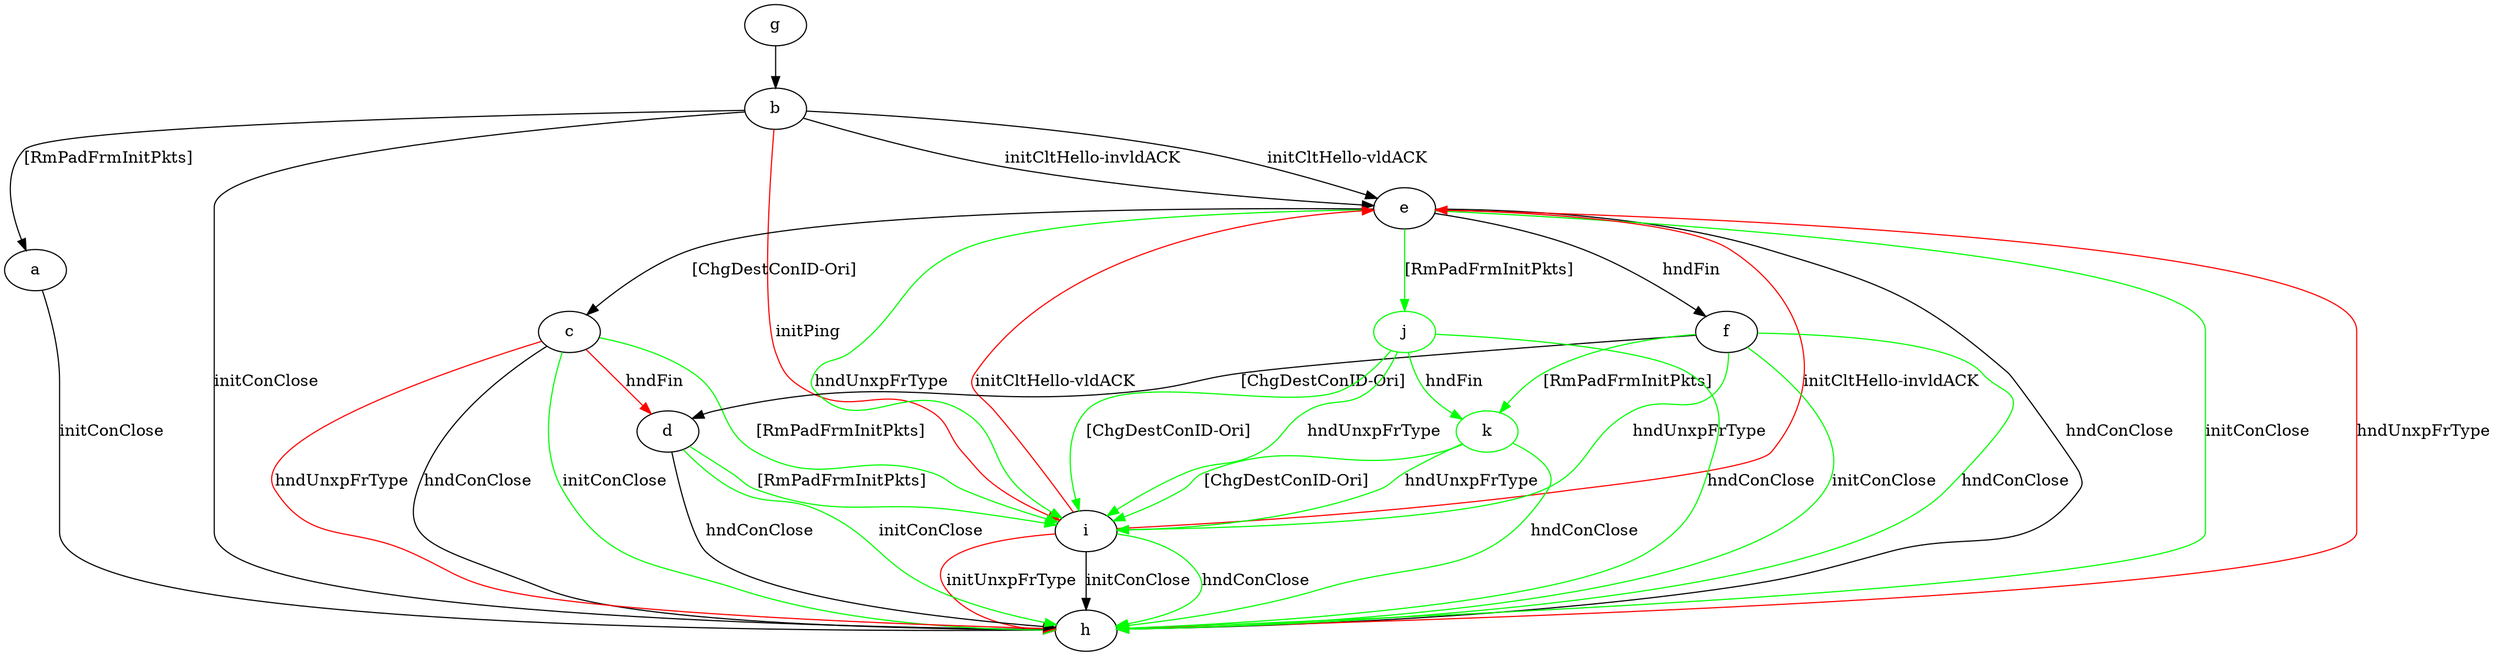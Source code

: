 digraph "" {
	a -> h	[key=0,
		label="initConClose "];
	b -> a	[key=0,
		label="[RmPadFrmInitPkts] "];
	b -> e	[key=0,
		label="initCltHello-vldACK "];
	b -> e	[key=1,
		label="initCltHello-invldACK "];
	b -> h	[key=0,
		label="initConClose "];
	b -> i	[key=0,
		color=red,
		label="initPing "];
	c -> d	[key=0,
		color=red,
		label="hndFin "];
	c -> h	[key=0,
		label="hndConClose "];
	c -> h	[key=1,
		color=green,
		label="initConClose "];
	c -> h	[key=2,
		color=red,
		label="hndUnxpFrType "];
	c -> i	[key=0,
		color=green,
		label="[RmPadFrmInitPkts] "];
	d -> h	[key=0,
		label="hndConClose "];
	d -> h	[key=1,
		color=green,
		label="initConClose "];
	d -> i	[key=0,
		color=green,
		label="[RmPadFrmInitPkts] "];
	e -> c	[key=0,
		label="[ChgDestConID-Ori] "];
	e -> f	[key=0,
		label="hndFin "];
	e -> h	[key=0,
		label="hndConClose "];
	e -> h	[key=1,
		color=green,
		label="initConClose "];
	e -> h	[key=2,
		color=red,
		label="hndUnxpFrType "];
	e -> i	[key=0,
		color=green,
		label="hndUnxpFrType "];
	j	[color=green];
	e -> j	[key=0,
		color=green,
		label="[RmPadFrmInitPkts] "];
	f -> d	[key=0,
		label="[ChgDestConID-Ori] "];
	f -> h	[key=0,
		color=green,
		label="initConClose "];
	f -> h	[key=1,
		color=green,
		label="hndConClose "];
	f -> i	[key=0,
		color=green,
		label="hndUnxpFrType "];
	k	[color=green];
	f -> k	[key=0,
		color=green,
		label="[RmPadFrmInitPkts] "];
	g -> b	[key=0];
	i -> e	[key=0,
		color=red,
		label="initCltHello-vldACK "];
	i -> e	[key=1,
		color=red,
		label="initCltHello-invldACK "];
	i -> h	[key=0,
		label="initConClose "];
	i -> h	[key=1,
		color=green,
		label="hndConClose "];
	i -> h	[key=2,
		color=red,
		label="initUnxpFrType "];
	j -> h	[key=0,
		color=green,
		label="hndConClose "];
	j -> i	[key=0,
		color=green,
		label="hndUnxpFrType "];
	j -> i	[key=1,
		color=green,
		label="[ChgDestConID-Ori] "];
	j -> k	[key=0,
		color=green,
		label="hndFin "];
	k -> h	[key=0,
		color=green,
		label="hndConClose "];
	k -> i	[key=0,
		color=green,
		label="hndUnxpFrType "];
	k -> i	[key=1,
		color=green,
		label="[ChgDestConID-Ori] "];
}
